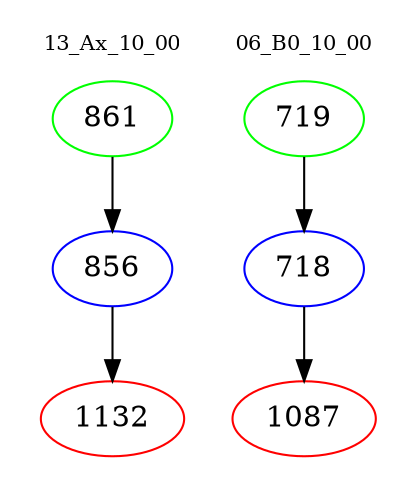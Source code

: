 digraph{
subgraph cluster_0 {
color = white
label = "13_Ax_10_00";
fontsize=10;
T0_861 [label="861", color="green"]
T0_861 -> T0_856 [color="black"]
T0_856 [label="856", color="blue"]
T0_856 -> T0_1132 [color="black"]
T0_1132 [label="1132", color="red"]
}
subgraph cluster_1 {
color = white
label = "06_B0_10_00";
fontsize=10;
T1_719 [label="719", color="green"]
T1_719 -> T1_718 [color="black"]
T1_718 [label="718", color="blue"]
T1_718 -> T1_1087 [color="black"]
T1_1087 [label="1087", color="red"]
}
}
